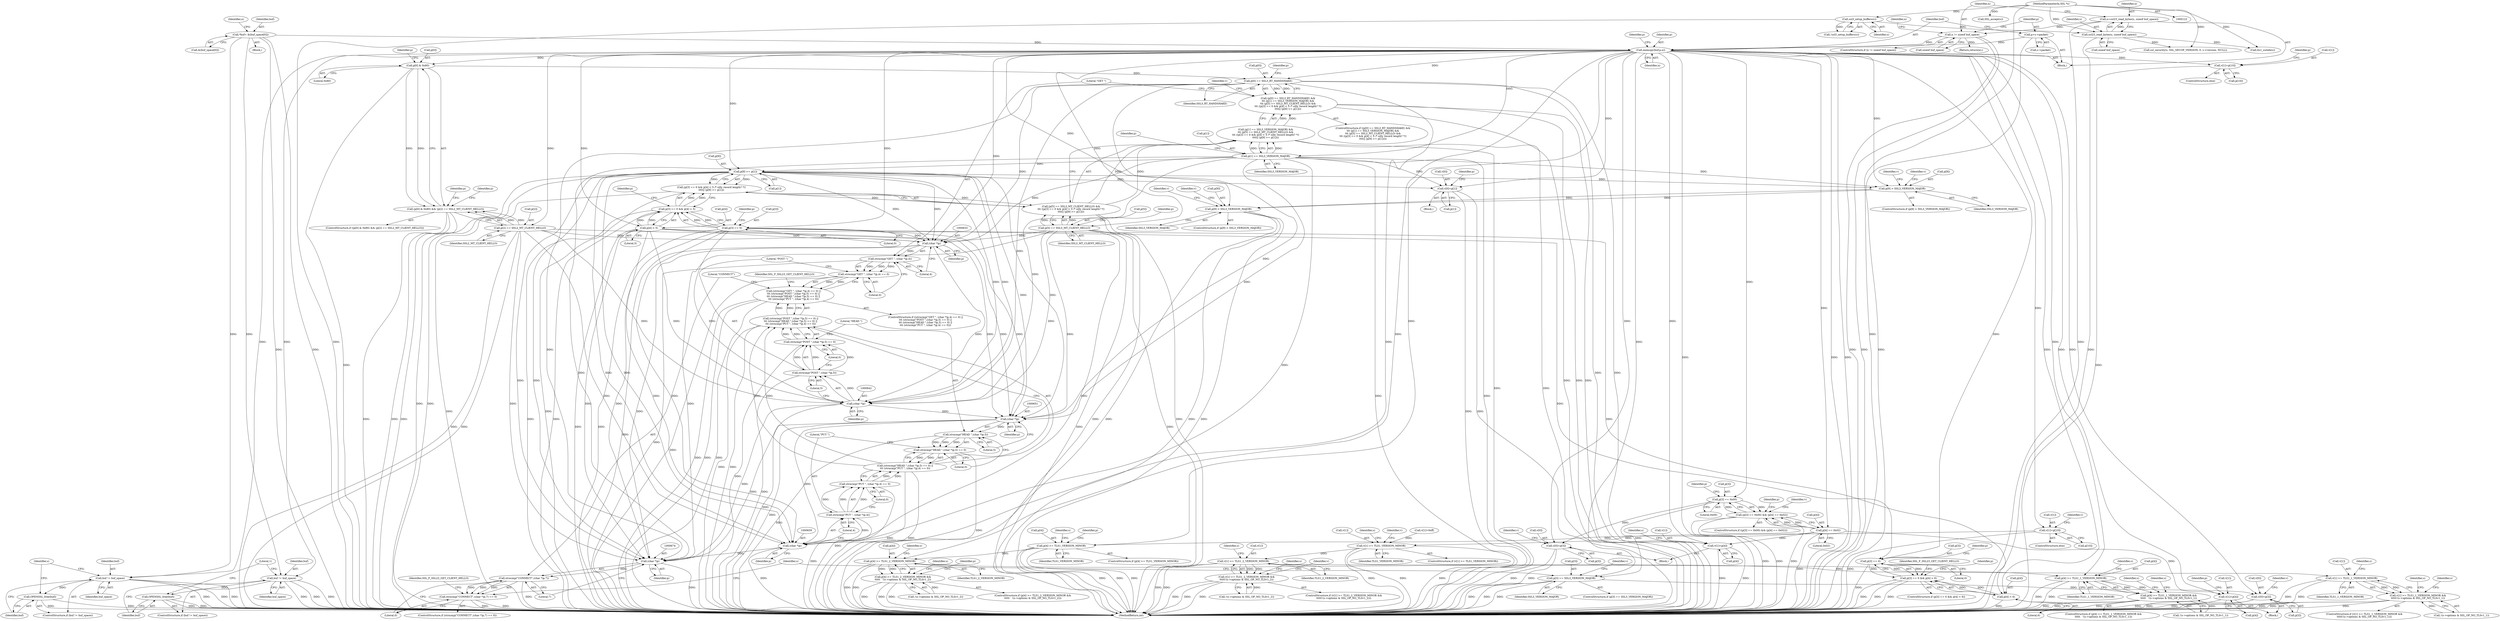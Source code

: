 digraph "0_openssl_280b1f1ad12131defcd986676a8fc9717aaa601b@API" {
"1000190" [label="(Call,memcpy(buf,p,n))"];
"1000127" [label="(Call,*buf= &(buf_space[0]))"];
"1000185" [label="(Call,p=s->packet)"];
"1000179" [label="(Call,n != sizeof buf_space)"];
"1000172" [label="(Call,n=ssl23_read_bytes(s, sizeof buf_space))"];
"1000174" [label="(Call,ssl23_read_bytes(s, sizeof buf_space))"];
"1000169" [label="(Call,ssl3_setup_buffers(s))"];
"1000123" [label="(MethodParameterIn,SSL *s)"];
"1000196" [label="(Call,p[0] & 0x80)"];
"1000195" [label="(Call,(p[0] & 0x80) && (p[2] == SSL2_MT_CLIENT_HELLO))"];
"1000405" [label="(Call,p[0] == SSL3_RT_HANDSHAKE)"];
"1000404" [label="(Call,(p[0] == SSL3_RT_HANDSHAKE) &&\n\t\t\t (p[1] == SSL3_VERSION_MAJOR) &&\n\t\t\t (p[5] == SSL3_MT_CLIENT_HELLO) &&\n\t\t\t ((p[3] == 0 && p[4] < 5 /* silly record length? */)\n\t\t\t\t|| (p[9] >= p[1])))"];
"1000632" [label="(Call,(char *)p)"];
"1000630" [label="(Call,strncmp(\"GET \", (char *)p,4))"];
"1000629" [label="(Call,strncmp(\"GET \", (char *)p,4) == 0)"];
"1000628" [label="(Call,(strncmp(\"GET \", (char *)p,4) == 0) ||\n\t\t\t (strncmp(\"POST \",(char *)p,5) == 0) ||\n\t\t\t (strncmp(\"HEAD \",(char *)p,5) == 0) ||\n\t\t\t (strncmp(\"PUT \", (char *)p,4) == 0))"];
"1000641" [label="(Call,(char *)p)"];
"1000639" [label="(Call,strncmp(\"POST \",(char *)p,5))"];
"1000638" [label="(Call,strncmp(\"POST \",(char *)p,5) == 0)"];
"1000637" [label="(Call,(strncmp(\"POST \",(char *)p,5) == 0) ||\n\t\t\t (strncmp(\"HEAD \",(char *)p,5) == 0) ||\n\t\t\t (strncmp(\"PUT \", (char *)p,4) == 0))"];
"1000650" [label="(Call,(char *)p)"];
"1000648" [label="(Call,strncmp(\"HEAD \",(char *)p,5))"];
"1000647" [label="(Call,strncmp(\"HEAD \",(char *)p,5) == 0)"];
"1000646" [label="(Call,(strncmp(\"HEAD \",(char *)p,5) == 0) ||\n\t\t\t (strncmp(\"PUT \", (char *)p,4) == 0))"];
"1000658" [label="(Call,(char *)p)"];
"1000656" [label="(Call,strncmp(\"PUT \", (char *)p,4))"];
"1000655" [label="(Call,strncmp(\"PUT \", (char *)p,4) == 0)"];
"1000673" [label="(Call,(char *)p)"];
"1000671" [label="(Call,strncmp(\"CONNECT\",(char *)p,7))"];
"1000670" [label="(Call,strncmp(\"CONNECT\",(char *)p,7) == 0)"];
"1000201" [label="(Call,p[2] == SSL2_MT_CLIENT_HELLO)"];
"1000209" [label="(Call,p[3] == 0x00)"];
"1000208" [label="(Call,(p[3] == 0x00) && (p[4] == 0x02))"];
"1000220" [label="(Call,v[0]=p[3])"];
"1000246" [label="(Call,p[3] == SSL3_VERSION_MAJOR)"];
"1000252" [label="(Call,v[0]=p[3])"];
"1000214" [label="(Call,p[4] == 0x02)"];
"1000227" [label="(Call,v[1]=p[4])"];
"1000259" [label="(Call,v[1]=p[4])"];
"1000267" [label="(Call,p[4] >= TLS1_VERSION_MINOR)"];
"1000275" [label="(Call,p[4] >= TLS1_2_VERSION_MINOR)"];
"1000274" [label="(Call,p[4] >= TLS1_2_VERSION_MINOR &&\n\t\t\t\t\t   !(s->options & SSL_OP_NO_TLSv1_2))"];
"1000300" [label="(Call,p[4] >= TLS1_1_VERSION_MINOR)"];
"1000299" [label="(Call,p[4] >= TLS1_1_VERSION_MINOR &&\n\t\t\t\t\t   !(s->options & SSL_OP_NO_TLSv1_1))"];
"1000411" [label="(Call,p[1] == SSL3_VERSION_MAJOR)"];
"1000410" [label="(Call,(p[1] == SSL3_VERSION_MAJOR) &&\n\t\t\t (p[5] == SSL3_MT_CLIENT_HELLO) &&\n\t\t\t ((p[3] == 0 && p[4] < 5 /* silly record length? */)\n\t\t\t\t|| (p[9] >= p[1])))"];
"1000434" [label="(Call,p[9] >= p[1])"];
"1000422" [label="(Call,(p[3] == 0 && p[4] < 5 /* silly record length? */)\n\t\t\t\t|| (p[9] >= p[1]))"];
"1000416" [label="(Call,(p[5] == SSL3_MT_CLIENT_HELLO) &&\n\t\t\t ((p[3] == 0 && p[4] < 5 /* silly record length? */)\n\t\t\t\t|| (p[9] >= p[1])))"];
"1000442" [label="(Call,v[0]=p[1])"];
"1000468" [label="(Call,p[9] > SSL3_VERSION_MAJOR)"];
"1000487" [label="(Call,p[9] > SSL3_VERSION_MAJOR)"];
"1000417" [label="(Call,p[5] == SSL3_MT_CLIENT_HELLO)"];
"1000424" [label="(Call,p[3] == 0)"];
"1000423" [label="(Call,p[3] == 0 && p[4] < 5)"];
"1000451" [label="(Call,p[3] == 0)"];
"1000450" [label="(Call,p[3] == 0 && p[4] < 6)"];
"1000429" [label="(Call,p[4] < 5)"];
"1000456" [label="(Call,p[4] < 6)"];
"1000479" [label="(Call,v[1]=p[10])"];
"1000498" [label="(Call,v[1]=p[10])"];
"1000506" [label="(Call,v[1] >= TLS1_VERSION_MINOR)"];
"1000514" [label="(Call,v[1] >= TLS1_2_VERSION_MINOR)"];
"1000513" [label="(Call,v[1] >= TLS1_2_VERSION_MINOR &&\n\t\t\t\t\t!(s->options & SSL_OP_NO_TLSv1_2))"];
"1000537" [label="(Call,v[1] >= TLS1_1_VERSION_MINOR)"];
"1000536" [label="(Call,v[1] >= TLS1_1_VERSION_MINOR &&\n\t\t\t\t\t!(s->options & SSL_OP_NO_TLSv1_1))"];
"1000742" [label="(Call,buf != buf_space)"];
"1000745" [label="(Call,OPENSSL_free(buf))"];
"1000752" [label="(Call,buf != buf_space)"];
"1000755" [label="(Call,OPENSSL_free(buf))"];
"1000680" [label="(Identifier,SSL_F_SSL23_GET_CLIENT_HELLO)"];
"1000632" [label="(Call,(char *)p)"];
"1000443" [label="(Call,v[0])"];
"1000209" [label="(Call,p[3] == 0x00)"];
"1000426" [label="(Identifier,p)"];
"1000658" [label="(Call,(char *)p)"];
"1000486" [label="(ControlStructure,if (p[9] > SSL3_VERSION_MAJOR))"];
"1000436" [label="(Identifier,p)"];
"1000631" [label="(Literal,\"GET \")"];
"1000489" [label="(Identifier,p)"];
"1000123" [label="(MethodParameterIn,SSL *s)"];
"1000453" [label="(Identifier,p)"];
"1000636" [label="(Literal,0)"];
"1000487" [label="(Call,p[9] > SSL3_VERSION_MAJOR)"];
"1000665" [label="(Identifier,SSL_F_SSL23_GET_CLIENT_HELLO)"];
"1000280" [label="(Call,!(s->options & SSL_OP_NO_TLSv1_2))"];
"1000266" [label="(ControlStructure,if (p[4] >= TLS1_VERSION_MINOR))"];
"1000655" [label="(Call,strncmp(\"PUT \", (char *)p,4) == 0)"];
"1000273" [label="(ControlStructure,if (p[4] >= TLS1_2_VERSION_MINOR &&\n\t\t\t\t\t   !(s->options & SSL_OP_NO_TLSv1_2)))"];
"1000741" [label="(ControlStructure,if (buf != buf_space))"];
"1000657" [label="(Literal,\"PUT \")"];
"1000276" [label="(Call,p[4])"];
"1000742" [label="(Call,buf != buf_space)"];
"1000208" [label="(Call,(p[3] == 0x00) && (p[4] == 0x02))"];
"1000494" [label="(Identifier,v)"];
"1000480" [label="(Call,v[1])"];
"1000253" [label="(Call,v[0])"];
"1000191" [label="(Identifier,buf)"];
"1000640" [label="(Literal,\"POST \")"];
"1000656" [label="(Call,strncmp(\"PUT \", (char *)p,4))"];
"1000759" [label="(Literal,1)"];
"1000245" [label="(ControlStructure,if (p[3] == SSL3_VERSION_MAJOR))"];
"1000260" [label="(Call,v[1])"];
"1000562" [label="(Identifier,s)"];
"1000646" [label="(Call,(strncmp(\"HEAD \",(char *)p,5) == 0) ||\n\t\t\t (strncmp(\"PUT \", (char *)p,4) == 0))"];
"1000475" [label="(Identifier,v)"];
"1000647" [label="(Call,strncmp(\"HEAD \",(char *)p,5) == 0)"];
"1000434" [label="(Call,p[9] >= p[1])"];
"1000269" [label="(Identifier,p)"];
"1000197" [label="(Call,p[0])"];
"1000687" [label="(Identifier,s)"];
"1000190" [label="(Call,memcpy(buf,p,n))"];
"1000180" [label="(Identifier,n)"];
"1000275" [label="(Call,p[4] >= TLS1_2_VERSION_MINOR)"];
"1000654" [label="(Literal,0)"];
"1000407" [label="(Identifier,p)"];
"1000195" [label="(Call,(p[0] & 0x80) && (p[2] == SSL2_MT_CLIENT_HELLO))"];
"1000435" [label="(Call,p[9])"];
"1000481" [label="(Identifier,v)"];
"1000743" [label="(Identifier,buf)"];
"1000438" [label="(Call,p[1])"];
"1000545" [label="(Identifier,s)"];
"1000644" [label="(Literal,5)"];
"1000172" [label="(Call,n=ssl23_read_bytes(s, sizeof buf_space))"];
"1000639" [label="(Call,strncmp(\"POST \",(char *)p,5))"];
"1000201" [label="(Call,p[2] == SSL2_MT_CLIENT_HELLO)"];
"1000673" [label="(Call,(char *)p)"];
"1000210" [label="(Call,p[3])"];
"1000415" [label="(Identifier,SSL3_VERSION_MAJOR)"];
"1000460" [label="(Literal,6)"];
"1000637" [label="(Call,(strncmp(\"POST \",(char *)p,5) == 0) ||\n\t\t\t (strncmp(\"HEAD \",(char *)p,5) == 0) ||\n\t\t\t (strncmp(\"PUT \", (char *)p,4) == 0))"];
"1000246" [label="(Call,p[3] == SSL3_VERSION_MAJOR)"];
"1000178" [label="(ControlStructure,if (n != sizeof buf_space))"];
"1000271" [label="(Identifier,TLS1_VERSION_MINOR)"];
"1000229" [label="(Identifier,v)"];
"1000302" [label="(Identifier,p)"];
"1000186" [label="(Identifier,p)"];
"1000213" [label="(Literal,0x00)"];
"1000458" [label="(Identifier,p)"];
"1000690" [label="(Call,tls1_suiteb(s))"];
"1000196" [label="(Call,p[0] & 0x80)"];
"1000193" [label="(Identifier,n)"];
"1000513" [label="(Call,v[1] >= TLS1_2_VERSION_MINOR &&\n\t\t\t\t\t!(s->options & SSL_OP_NO_TLSv1_2))"];
"1000510" [label="(Identifier,TLS1_VERSION_MINOR)"];
"1000300" [label="(Call,p[4] >= TLS1_1_VERSION_MINOR)"];
"1000187" [label="(Call,s->packet)"];
"1000669" [label="(ControlStructure,if (strncmp(\"CONNECT\",(char *)p,7) == 0))"];
"1000456" [label="(Call,p[4] < 6)"];
"1000279" [label="(Identifier,TLS1_2_VERSION_MINOR)"];
"1000449" [label="(ControlStructure,if (p[3] == 0 && p[4] < 6))"];
"1000274" [label="(Call,p[4] >= TLS1_2_VERSION_MINOR &&\n\t\t\t\t\t   !(s->options & SSL_OP_NO_TLSv1_2))"];
"1000261" [label="(Identifier,v)"];
"1000248" [label="(Identifier,p)"];
"1000228" [label="(Call,v[1])"];
"1000645" [label="(Literal,0)"];
"1000421" [label="(Identifier,SSL3_MT_CLIENT_HELLO)"];
"1000455" [label="(Literal,0)"];
"1000451" [label="(Call,p[3] == 0)"];
"1000468" [label="(Call,p[9] > SSL3_VERSION_MAJOR)"];
"1000515" [label="(Call,v[1])"];
"1000238" [label="(Identifier,s)"];
"1000215" [label="(Call,p[4])"];
"1000181" [label="(Call,sizeof buf_space)"];
"1000748" [label="(Call,SSL_accept(s))"];
"1000214" [label="(Call,p[4] == 0x02)"];
"1000467" [label="(ControlStructure,if (p[9] > SSL3_VERSION_MAJOR))"];
"1000597" [label="(Identifier,s)"];
"1000170" [label="(Identifier,s)"];
"1000410" [label="(Call,(p[1] == SSL3_VERSION_MAJOR) &&\n\t\t\t (p[5] == SSL3_MT_CLIENT_HELLO) &&\n\t\t\t ((p[3] == 0 && p[4] < 5 /* silly record length? */)\n\t\t\t\t|| (p[9] >= p[1])))"];
"1000143" [label="(Identifier,n)"];
"1000298" [label="(ControlStructure,if (p[4] >= TLS1_1_VERSION_MINOR &&\n\t\t\t\t\t   !(s->options & SSL_OP_NO_TLSv1_1)))"];
"1000424" [label="(Call,p[3] == 0)"];
"1000450" [label="(Call,p[3] == 0 && p[4] < 6)"];
"1000749" [label="(Identifier,s)"];
"1000751" [label="(ControlStructure,if (buf != buf_space))"];
"1000752" [label="(Call,buf != buf_space)"];
"1000429" [label="(Call,p[4] < 5)"];
"1000627" [label="(ControlStructure,if ((strncmp(\"GET \", (char *)p,4) == 0) ||\n\t\t\t (strncmp(\"POST \",(char *)p,5) == 0) ||\n\t\t\t (strncmp(\"HEAD \",(char *)p,5) == 0) ||\n\t\t\t (strncmp(\"PUT \", (char *)p,4) == 0)))"];
"1000675" [label="(Identifier,p)"];
"1000418" [label="(Call,p[5])"];
"1000499" [label="(Call,v[1])"];
"1000176" [label="(Call,sizeof buf_space)"];
"1000463" [label="(Identifier,SSL_F_SSL23_GET_CLIENT_HELLO)"];
"1000483" [label="(Call,p[10])"];
"1000661" [label="(Literal,4)"];
"1000428" [label="(Literal,0)"];
"1000519" [label="(Call,!(s->options & SSL_OP_NO_TLSv1_2))"];
"1000755" [label="(Call,OPENSSL_free(buf))"];
"1000638" [label="(Call,strncmp(\"POST \",(char *)p,5) == 0)"];
"1000417" [label="(Call,p[5] == SSL3_MT_CLIENT_HELLO)"];
"1000194" [label="(ControlStructure,if ((p[0] & 0x80) && (p[2] == SSL2_MT_CLIENT_HELLO)))"];
"1000129" [label="(Call,&(buf_space[0]))"];
"1000662" [label="(Literal,0)"];
"1000222" [label="(Identifier,v)"];
"1000251" [label="(Block,)"];
"1000442" [label="(Call,v[0]=p[1])"];
"1000247" [label="(Call,p[3])"];
"1000416" [label="(Call,(p[5] == SSL3_MT_CLIENT_HELLO) &&\n\t\t\t ((p[3] == 0 && p[4] < 5 /* silly record length? */)\n\t\t\t\t|| (p[9] >= p[1])))"];
"1000431" [label="(Identifier,p)"];
"1000412" [label="(Call,p[1])"];
"1000425" [label="(Call,p[3])"];
"1000516" [label="(Identifier,v)"];
"1000218" [label="(Literal,0x02)"];
"1000508" [label="(Identifier,v)"];
"1000479" [label="(Call,v[1]=p[10])"];
"1000502" [label="(Call,p[10])"];
"1000457" [label="(Call,p[4])"];
"1000672" [label="(Literal,\"CONNECT\")"];
"1000277" [label="(Identifier,p)"];
"1000267" [label="(Call,p[4] >= TLS1_VERSION_MINOR)"];
"1000677" [label="(Literal,0)"];
"1000200" [label="(Literal,0x80)"];
"1000211" [label="(Identifier,p)"];
"1000756" [label="(Identifier,buf)"];
"1000653" [label="(Literal,5)"];
"1000514" [label="(Call,v[1] >= TLS1_2_VERSION_MINOR)"];
"1000403" [label="(ControlStructure,if ((p[0] == SSL3_RT_HANDSHAKE) &&\n\t\t\t (p[1] == SSL3_VERSION_MAJOR) &&\n\t\t\t (p[5] == SSL3_MT_CLIENT_HELLO) &&\n\t\t\t ((p[3] == 0 && p[4] < 5 /* silly record length? */)\n\t\t\t\t|| (p[9] >= p[1]))))"];
"1000405" [label="(Call,p[0] == SSL3_RT_HANDSHAKE)"];
"1000314" [label="(Identifier,s)"];
"1000185" [label="(Call,p=s->packet)"];
"1000422" [label="(Call,(p[3] == 0 && p[4] < 5 /* silly record length? */)\n\t\t\t\t|| (p[9] >= p[1]))"];
"1000541" [label="(Identifier,TLS1_1_VERSION_MINOR)"];
"1000168" [label="(Call,!ssl3_setup_buffers(s))"];
"1000652" [label="(Identifier,p)"];
"1000254" [label="(Identifier,v)"];
"1000498" [label="(Call,v[1]=p[10])"];
"1000444" [label="(Identifier,v)"];
"1000522" [label="(Identifier,s)"];
"1000202" [label="(Call,p[2])"];
"1000203" [label="(Identifier,p)"];
"1000192" [label="(Identifier,p)"];
"1000124" [label="(Block,)"];
"1000419" [label="(Identifier,p)"];
"1000216" [label="(Identifier,p)"];
"1000628" [label="(Call,(strncmp(\"GET \", (char *)p,4) == 0) ||\n\t\t\t (strncmp(\"POST \",(char *)p,5) == 0) ||\n\t\t\t (strncmp(\"HEAD \",(char *)p,5) == 0) ||\n\t\t\t (strncmp(\"PUT \", (char *)p,4) == 0))"];
"1000268" [label="(Call,p[4])"];
"1000500" [label="(Identifier,v)"];
"1000327" [label="(Identifier,s)"];
"1000409" [label="(Identifier,SSL3_RT_HANDSHAKE)"];
"1000512" [label="(ControlStructure,if (v[1] >= TLS1_2_VERSION_MINOR &&\n\t\t\t\t\t!(s->options & SSL_OP_NO_TLSv1_2)))"];
"1000304" [label="(Identifier,TLS1_1_VERSION_MINOR)"];
"1000169" [label="(Call,ssl3_setup_buffers(s))"];
"1000744" [label="(Identifier,buf_space)"];
"1000648" [label="(Call,strncmp(\"HEAD \",(char *)p,5))"];
"1000649" [label="(Literal,\"HEAD \")"];
"1000198" [label="(Identifier,p)"];
"1000259" [label="(Call,v[1]=p[4])"];
"1000630" [label="(Call,strncmp(\"GET \", (char *)p,4))"];
"1000671" [label="(Call,strncmp(\"CONNECT\",(char *)p,7))"];
"1000173" [label="(Identifier,n)"];
"1000712" [label="(Call,ssl_security(s, SSL_SECOP_VERSION, 0, s->version, NULL))"];
"1000231" [label="(Call,p[4])"];
"1000283" [label="(Identifier,s)"];
"1000446" [label="(Call,p[1])"];
"1000472" [label="(Identifier,SSL3_VERSION_MAJOR)"];
"1000175" [label="(Identifier,s)"];
"1000538" [label="(Call,v[1])"];
"1000635" [label="(Literal,4)"];
"1000301" [label="(Call,p[4])"];
"1000183" [label="(Return,return(n);)"];
"1000406" [label="(Call,p[0])"];
"1000157" [label="(Block,)"];
"1000263" [label="(Call,p[4])"];
"1000433" [label="(Literal,5)"];
"1000224" [label="(Call,p[3])"];
"1000221" [label="(Call,v[0])"];
"1000506" [label="(Call,v[1] >= TLS1_VERSION_MINOR)"];
"1000127" [label="(Call,*buf= &(buf_space[0]))"];
"1000220" [label="(Call,v[0]=p[3])"];
"1000469" [label="(Call,p[9])"];
"1000492" [label="(Call,v[1]=0xff)"];
"1000505" [label="(ControlStructure,if (v[1] >= TLS1_VERSION_MINOR))"];
"1000542" [label="(Call,!(s->options & SSL_OP_NO_TLSv1_1))"];
"1000256" [label="(Call,p[3])"];
"1000535" [label="(ControlStructure,if (v[1] >= TLS1_1_VERSION_MINOR &&\n\t\t\t\t\t!(s->options & SSL_OP_NO_TLSv1_1)))"];
"1000670" [label="(Call,strncmp(\"CONNECT\",(char *)p,7) == 0)"];
"1000299" [label="(Call,p[4] >= TLS1_1_VERSION_MINOR &&\n\t\t\t\t\t   !(s->options & SSL_OP_NO_TLSv1_1))"];
"1000528" [label="(Identifier,s)"];
"1000413" [label="(Identifier,p)"];
"1000676" [label="(Literal,7)"];
"1000754" [label="(Identifier,buf_space)"];
"1000411" [label="(Call,p[1] == SSL3_VERSION_MAJOR)"];
"1000629" [label="(Call,strncmp(\"GET \", (char *)p,4) == 0)"];
"1000441" [label="(Block,)"];
"1000537" [label="(Call,v[1] >= TLS1_1_VERSION_MINOR)"];
"1000760" [label="(MethodReturn,int)"];
"1000404" [label="(Call,(p[0] == SSL3_RT_HANDSHAKE) &&\n\t\t\t (p[1] == SSL3_VERSION_MAJOR) &&\n\t\t\t (p[5] == SSL3_MT_CLIENT_HELLO) &&\n\t\t\t ((p[3] == 0 && p[4] < 5 /* silly record length? */)\n\t\t\t\t|| (p[9] >= p[1])))"];
"1000641" [label="(Call,(char *)p)"];
"1000423" [label="(Call,p[3] == 0 && p[4] < 5)"];
"1000491" [label="(Identifier,SSL3_VERSION_MAJOR)"];
"1000205" [label="(Identifier,SSL2_MT_CLIENT_HELLO)"];
"1000377" [label="(Identifier,s)"];
"1000518" [label="(Identifier,TLS1_2_VERSION_MINOR)"];
"1000536" [label="(Call,v[1] >= TLS1_1_VERSION_MINOR &&\n\t\t\t\t\t!(s->options & SSL_OP_NO_TLSv1_1))"];
"1000551" [label="(Identifier,s)"];
"1000650" [label="(Call,(char *)p)"];
"1000179" [label="(Call,n != sizeof buf_space)"];
"1000174" [label="(Call,ssl23_read_bytes(s, sizeof buf_space))"];
"1000289" [label="(Identifier,s)"];
"1000470" [label="(Identifier,p)"];
"1000488" [label="(Call,p[9])"];
"1000643" [label="(Identifier,p)"];
"1000497" [label="(ControlStructure,else)"];
"1000184" [label="(Identifier,n)"];
"1000207" [label="(ControlStructure,if ((p[3] == 0x00) && (p[4] == 0x02)))"];
"1000227" [label="(Call,v[1]=p[4])"];
"1000452" [label="(Call,p[3])"];
"1000634" [label="(Identifier,p)"];
"1000219" [label="(Block,)"];
"1000746" [label="(Identifier,buf)"];
"1000478" [label="(ControlStructure,else)"];
"1000753" [label="(Identifier,buf)"];
"1000507" [label="(Call,v[1])"];
"1000745" [label="(Call,OPENSSL_free(buf))"];
"1000250" [label="(Identifier,SSL3_VERSION_MAJOR)"];
"1000305" [label="(Call,!(s->options & SSL_OP_NO_TLSv1_1))"];
"1000430" [label="(Call,p[4])"];
"1000660" [label="(Identifier,p)"];
"1000539" [label="(Identifier,v)"];
"1000308" [label="(Identifier,s)"];
"1000128" [label="(Identifier,buf)"];
"1000252" [label="(Call,v[0]=p[3])"];
"1000190" -> "1000157"  [label="AST: "];
"1000190" -> "1000193"  [label="CFG: "];
"1000191" -> "1000190"  [label="AST: "];
"1000192" -> "1000190"  [label="AST: "];
"1000193" -> "1000190"  [label="AST: "];
"1000198" -> "1000190"  [label="CFG: "];
"1000190" -> "1000760"  [label="DDG: "];
"1000190" -> "1000760"  [label="DDG: "];
"1000190" -> "1000760"  [label="DDG: "];
"1000127" -> "1000190"  [label="DDG: "];
"1000185" -> "1000190"  [label="DDG: "];
"1000179" -> "1000190"  [label="DDG: "];
"1000190" -> "1000196"  [label="DDG: "];
"1000190" -> "1000201"  [label="DDG: "];
"1000190" -> "1000209"  [label="DDG: "];
"1000190" -> "1000214"  [label="DDG: "];
"1000190" -> "1000220"  [label="DDG: "];
"1000190" -> "1000227"  [label="DDG: "];
"1000190" -> "1000246"  [label="DDG: "];
"1000190" -> "1000252"  [label="DDG: "];
"1000190" -> "1000259"  [label="DDG: "];
"1000190" -> "1000267"  [label="DDG: "];
"1000190" -> "1000275"  [label="DDG: "];
"1000190" -> "1000300"  [label="DDG: "];
"1000190" -> "1000405"  [label="DDG: "];
"1000190" -> "1000411"  [label="DDG: "];
"1000190" -> "1000417"  [label="DDG: "];
"1000190" -> "1000424"  [label="DDG: "];
"1000190" -> "1000429"  [label="DDG: "];
"1000190" -> "1000434"  [label="DDG: "];
"1000190" -> "1000442"  [label="DDG: "];
"1000190" -> "1000451"  [label="DDG: "];
"1000190" -> "1000456"  [label="DDG: "];
"1000190" -> "1000468"  [label="DDG: "];
"1000190" -> "1000479"  [label="DDG: "];
"1000190" -> "1000487"  [label="DDG: "];
"1000190" -> "1000498"  [label="DDG: "];
"1000190" -> "1000632"  [label="DDG: "];
"1000190" -> "1000742"  [label="DDG: "];
"1000190" -> "1000752"  [label="DDG: "];
"1000127" -> "1000124"  [label="AST: "];
"1000127" -> "1000129"  [label="CFG: "];
"1000128" -> "1000127"  [label="AST: "];
"1000129" -> "1000127"  [label="AST: "];
"1000143" -> "1000127"  [label="CFG: "];
"1000127" -> "1000760"  [label="DDG: "];
"1000127" -> "1000760"  [label="DDG: "];
"1000127" -> "1000742"  [label="DDG: "];
"1000127" -> "1000752"  [label="DDG: "];
"1000185" -> "1000157"  [label="AST: "];
"1000185" -> "1000187"  [label="CFG: "];
"1000186" -> "1000185"  [label="AST: "];
"1000187" -> "1000185"  [label="AST: "];
"1000191" -> "1000185"  [label="CFG: "];
"1000185" -> "1000760"  [label="DDG: "];
"1000179" -> "1000178"  [label="AST: "];
"1000179" -> "1000181"  [label="CFG: "];
"1000180" -> "1000179"  [label="AST: "];
"1000181" -> "1000179"  [label="AST: "];
"1000184" -> "1000179"  [label="CFG: "];
"1000186" -> "1000179"  [label="CFG: "];
"1000179" -> "1000760"  [label="DDG: "];
"1000179" -> "1000760"  [label="DDG: "];
"1000172" -> "1000179"  [label="DDG: "];
"1000179" -> "1000183"  [label="DDG: "];
"1000172" -> "1000157"  [label="AST: "];
"1000172" -> "1000174"  [label="CFG: "];
"1000173" -> "1000172"  [label="AST: "];
"1000174" -> "1000172"  [label="AST: "];
"1000180" -> "1000172"  [label="CFG: "];
"1000172" -> "1000760"  [label="DDG: "];
"1000174" -> "1000172"  [label="DDG: "];
"1000174" -> "1000176"  [label="CFG: "];
"1000175" -> "1000174"  [label="AST: "];
"1000176" -> "1000174"  [label="AST: "];
"1000174" -> "1000760"  [label="DDG: "];
"1000169" -> "1000174"  [label="DDG: "];
"1000123" -> "1000174"  [label="DDG: "];
"1000174" -> "1000690"  [label="DDG: "];
"1000174" -> "1000712"  [label="DDG: "];
"1000169" -> "1000168"  [label="AST: "];
"1000169" -> "1000170"  [label="CFG: "];
"1000170" -> "1000169"  [label="AST: "];
"1000168" -> "1000169"  [label="CFG: "];
"1000169" -> "1000760"  [label="DDG: "];
"1000169" -> "1000168"  [label="DDG: "];
"1000123" -> "1000169"  [label="DDG: "];
"1000123" -> "1000122"  [label="AST: "];
"1000123" -> "1000760"  [label="DDG: "];
"1000123" -> "1000690"  [label="DDG: "];
"1000123" -> "1000712"  [label="DDG: "];
"1000123" -> "1000748"  [label="DDG: "];
"1000196" -> "1000195"  [label="AST: "];
"1000196" -> "1000200"  [label="CFG: "];
"1000197" -> "1000196"  [label="AST: "];
"1000200" -> "1000196"  [label="AST: "];
"1000203" -> "1000196"  [label="CFG: "];
"1000195" -> "1000196"  [label="CFG: "];
"1000196" -> "1000760"  [label="DDG: "];
"1000196" -> "1000195"  [label="DDG: "];
"1000196" -> "1000195"  [label="DDG: "];
"1000196" -> "1000405"  [label="DDG: "];
"1000195" -> "1000194"  [label="AST: "];
"1000195" -> "1000201"  [label="CFG: "];
"1000201" -> "1000195"  [label="AST: "];
"1000211" -> "1000195"  [label="CFG: "];
"1000407" -> "1000195"  [label="CFG: "];
"1000195" -> "1000760"  [label="DDG: "];
"1000195" -> "1000760"  [label="DDG: "];
"1000195" -> "1000760"  [label="DDG: "];
"1000201" -> "1000195"  [label="DDG: "];
"1000201" -> "1000195"  [label="DDG: "];
"1000405" -> "1000404"  [label="AST: "];
"1000405" -> "1000409"  [label="CFG: "];
"1000406" -> "1000405"  [label="AST: "];
"1000409" -> "1000405"  [label="AST: "];
"1000413" -> "1000405"  [label="CFG: "];
"1000404" -> "1000405"  [label="CFG: "];
"1000405" -> "1000760"  [label="DDG: "];
"1000405" -> "1000760"  [label="DDG: "];
"1000405" -> "1000404"  [label="DDG: "];
"1000405" -> "1000404"  [label="DDG: "];
"1000405" -> "1000632"  [label="DDG: "];
"1000405" -> "1000641"  [label="DDG: "];
"1000405" -> "1000650"  [label="DDG: "];
"1000405" -> "1000658"  [label="DDG: "];
"1000405" -> "1000673"  [label="DDG: "];
"1000404" -> "1000403"  [label="AST: "];
"1000404" -> "1000410"  [label="CFG: "];
"1000410" -> "1000404"  [label="AST: "];
"1000444" -> "1000404"  [label="CFG: "];
"1000631" -> "1000404"  [label="CFG: "];
"1000404" -> "1000760"  [label="DDG: "];
"1000404" -> "1000760"  [label="DDG: "];
"1000404" -> "1000760"  [label="DDG: "];
"1000410" -> "1000404"  [label="DDG: "];
"1000410" -> "1000404"  [label="DDG: "];
"1000632" -> "1000630"  [label="AST: "];
"1000632" -> "1000634"  [label="CFG: "];
"1000633" -> "1000632"  [label="AST: "];
"1000634" -> "1000632"  [label="AST: "];
"1000635" -> "1000632"  [label="CFG: "];
"1000632" -> "1000760"  [label="DDG: "];
"1000632" -> "1000630"  [label="DDG: "];
"1000411" -> "1000632"  [label="DDG: "];
"1000434" -> "1000632"  [label="DDG: "];
"1000434" -> "1000632"  [label="DDG: "];
"1000424" -> "1000632"  [label="DDG: "];
"1000417" -> "1000632"  [label="DDG: "];
"1000429" -> "1000632"  [label="DDG: "];
"1000201" -> "1000632"  [label="DDG: "];
"1000632" -> "1000641"  [label="DDG: "];
"1000632" -> "1000673"  [label="DDG: "];
"1000630" -> "1000629"  [label="AST: "];
"1000630" -> "1000635"  [label="CFG: "];
"1000631" -> "1000630"  [label="AST: "];
"1000635" -> "1000630"  [label="AST: "];
"1000636" -> "1000630"  [label="CFG: "];
"1000630" -> "1000760"  [label="DDG: "];
"1000630" -> "1000629"  [label="DDG: "];
"1000630" -> "1000629"  [label="DDG: "];
"1000630" -> "1000629"  [label="DDG: "];
"1000629" -> "1000628"  [label="AST: "];
"1000629" -> "1000636"  [label="CFG: "];
"1000636" -> "1000629"  [label="AST: "];
"1000640" -> "1000629"  [label="CFG: "];
"1000628" -> "1000629"  [label="CFG: "];
"1000629" -> "1000760"  [label="DDG: "];
"1000629" -> "1000628"  [label="DDG: "];
"1000629" -> "1000628"  [label="DDG: "];
"1000628" -> "1000627"  [label="AST: "];
"1000628" -> "1000637"  [label="CFG: "];
"1000637" -> "1000628"  [label="AST: "];
"1000665" -> "1000628"  [label="CFG: "];
"1000672" -> "1000628"  [label="CFG: "];
"1000628" -> "1000760"  [label="DDG: "];
"1000628" -> "1000760"  [label="DDG: "];
"1000628" -> "1000760"  [label="DDG: "];
"1000637" -> "1000628"  [label="DDG: "];
"1000637" -> "1000628"  [label="DDG: "];
"1000641" -> "1000639"  [label="AST: "];
"1000641" -> "1000643"  [label="CFG: "];
"1000642" -> "1000641"  [label="AST: "];
"1000643" -> "1000641"  [label="AST: "];
"1000644" -> "1000641"  [label="CFG: "];
"1000641" -> "1000760"  [label="DDG: "];
"1000641" -> "1000639"  [label="DDG: "];
"1000411" -> "1000641"  [label="DDG: "];
"1000434" -> "1000641"  [label="DDG: "];
"1000434" -> "1000641"  [label="DDG: "];
"1000424" -> "1000641"  [label="DDG: "];
"1000417" -> "1000641"  [label="DDG: "];
"1000429" -> "1000641"  [label="DDG: "];
"1000201" -> "1000641"  [label="DDG: "];
"1000641" -> "1000650"  [label="DDG: "];
"1000641" -> "1000673"  [label="DDG: "];
"1000639" -> "1000638"  [label="AST: "];
"1000639" -> "1000644"  [label="CFG: "];
"1000640" -> "1000639"  [label="AST: "];
"1000644" -> "1000639"  [label="AST: "];
"1000645" -> "1000639"  [label="CFG: "];
"1000639" -> "1000760"  [label="DDG: "];
"1000639" -> "1000638"  [label="DDG: "];
"1000639" -> "1000638"  [label="DDG: "];
"1000639" -> "1000638"  [label="DDG: "];
"1000638" -> "1000637"  [label="AST: "];
"1000638" -> "1000645"  [label="CFG: "];
"1000645" -> "1000638"  [label="AST: "];
"1000649" -> "1000638"  [label="CFG: "];
"1000637" -> "1000638"  [label="CFG: "];
"1000638" -> "1000760"  [label="DDG: "];
"1000638" -> "1000637"  [label="DDG: "];
"1000638" -> "1000637"  [label="DDG: "];
"1000637" -> "1000646"  [label="CFG: "];
"1000646" -> "1000637"  [label="AST: "];
"1000637" -> "1000760"  [label="DDG: "];
"1000637" -> "1000760"  [label="DDG: "];
"1000646" -> "1000637"  [label="DDG: "];
"1000646" -> "1000637"  [label="DDG: "];
"1000650" -> "1000648"  [label="AST: "];
"1000650" -> "1000652"  [label="CFG: "];
"1000651" -> "1000650"  [label="AST: "];
"1000652" -> "1000650"  [label="AST: "];
"1000653" -> "1000650"  [label="CFG: "];
"1000650" -> "1000760"  [label="DDG: "];
"1000650" -> "1000648"  [label="DDG: "];
"1000411" -> "1000650"  [label="DDG: "];
"1000434" -> "1000650"  [label="DDG: "];
"1000434" -> "1000650"  [label="DDG: "];
"1000424" -> "1000650"  [label="DDG: "];
"1000417" -> "1000650"  [label="DDG: "];
"1000429" -> "1000650"  [label="DDG: "];
"1000201" -> "1000650"  [label="DDG: "];
"1000650" -> "1000658"  [label="DDG: "];
"1000650" -> "1000673"  [label="DDG: "];
"1000648" -> "1000647"  [label="AST: "];
"1000648" -> "1000653"  [label="CFG: "];
"1000649" -> "1000648"  [label="AST: "];
"1000653" -> "1000648"  [label="AST: "];
"1000654" -> "1000648"  [label="CFG: "];
"1000648" -> "1000760"  [label="DDG: "];
"1000648" -> "1000647"  [label="DDG: "];
"1000648" -> "1000647"  [label="DDG: "];
"1000648" -> "1000647"  [label="DDG: "];
"1000647" -> "1000646"  [label="AST: "];
"1000647" -> "1000654"  [label="CFG: "];
"1000654" -> "1000647"  [label="AST: "];
"1000657" -> "1000647"  [label="CFG: "];
"1000646" -> "1000647"  [label="CFG: "];
"1000647" -> "1000760"  [label="DDG: "];
"1000647" -> "1000646"  [label="DDG: "];
"1000647" -> "1000646"  [label="DDG: "];
"1000646" -> "1000655"  [label="CFG: "];
"1000655" -> "1000646"  [label="AST: "];
"1000646" -> "1000760"  [label="DDG: "];
"1000646" -> "1000760"  [label="DDG: "];
"1000655" -> "1000646"  [label="DDG: "];
"1000655" -> "1000646"  [label="DDG: "];
"1000658" -> "1000656"  [label="AST: "];
"1000658" -> "1000660"  [label="CFG: "];
"1000659" -> "1000658"  [label="AST: "];
"1000660" -> "1000658"  [label="AST: "];
"1000661" -> "1000658"  [label="CFG: "];
"1000658" -> "1000760"  [label="DDG: "];
"1000658" -> "1000656"  [label="DDG: "];
"1000411" -> "1000658"  [label="DDG: "];
"1000424" -> "1000658"  [label="DDG: "];
"1000417" -> "1000658"  [label="DDG: "];
"1000434" -> "1000658"  [label="DDG: "];
"1000434" -> "1000658"  [label="DDG: "];
"1000429" -> "1000658"  [label="DDG: "];
"1000201" -> "1000658"  [label="DDG: "];
"1000658" -> "1000673"  [label="DDG: "];
"1000656" -> "1000655"  [label="AST: "];
"1000656" -> "1000661"  [label="CFG: "];
"1000657" -> "1000656"  [label="AST: "];
"1000661" -> "1000656"  [label="AST: "];
"1000662" -> "1000656"  [label="CFG: "];
"1000656" -> "1000760"  [label="DDG: "];
"1000656" -> "1000655"  [label="DDG: "];
"1000656" -> "1000655"  [label="DDG: "];
"1000656" -> "1000655"  [label="DDG: "];
"1000655" -> "1000662"  [label="CFG: "];
"1000662" -> "1000655"  [label="AST: "];
"1000655" -> "1000760"  [label="DDG: "];
"1000673" -> "1000671"  [label="AST: "];
"1000673" -> "1000675"  [label="CFG: "];
"1000674" -> "1000673"  [label="AST: "];
"1000675" -> "1000673"  [label="AST: "];
"1000676" -> "1000673"  [label="CFG: "];
"1000673" -> "1000760"  [label="DDG: "];
"1000673" -> "1000671"  [label="DDG: "];
"1000411" -> "1000673"  [label="DDG: "];
"1000424" -> "1000673"  [label="DDG: "];
"1000417" -> "1000673"  [label="DDG: "];
"1000434" -> "1000673"  [label="DDG: "];
"1000434" -> "1000673"  [label="DDG: "];
"1000429" -> "1000673"  [label="DDG: "];
"1000201" -> "1000673"  [label="DDG: "];
"1000671" -> "1000670"  [label="AST: "];
"1000671" -> "1000676"  [label="CFG: "];
"1000672" -> "1000671"  [label="AST: "];
"1000676" -> "1000671"  [label="AST: "];
"1000677" -> "1000671"  [label="CFG: "];
"1000671" -> "1000760"  [label="DDG: "];
"1000671" -> "1000670"  [label="DDG: "];
"1000671" -> "1000670"  [label="DDG: "];
"1000671" -> "1000670"  [label="DDG: "];
"1000670" -> "1000669"  [label="AST: "];
"1000670" -> "1000677"  [label="CFG: "];
"1000677" -> "1000670"  [label="AST: "];
"1000680" -> "1000670"  [label="CFG: "];
"1000687" -> "1000670"  [label="CFG: "];
"1000670" -> "1000760"  [label="DDG: "];
"1000670" -> "1000760"  [label="DDG: "];
"1000201" -> "1000205"  [label="CFG: "];
"1000202" -> "1000201"  [label="AST: "];
"1000205" -> "1000201"  [label="AST: "];
"1000201" -> "1000760"  [label="DDG: "];
"1000201" -> "1000760"  [label="DDG: "];
"1000209" -> "1000208"  [label="AST: "];
"1000209" -> "1000213"  [label="CFG: "];
"1000210" -> "1000209"  [label="AST: "];
"1000213" -> "1000209"  [label="AST: "];
"1000216" -> "1000209"  [label="CFG: "];
"1000208" -> "1000209"  [label="CFG: "];
"1000209" -> "1000208"  [label="DDG: "];
"1000209" -> "1000208"  [label="DDG: "];
"1000209" -> "1000220"  [label="DDG: "];
"1000209" -> "1000246"  [label="DDG: "];
"1000208" -> "1000207"  [label="AST: "];
"1000208" -> "1000214"  [label="CFG: "];
"1000214" -> "1000208"  [label="AST: "];
"1000222" -> "1000208"  [label="CFG: "];
"1000248" -> "1000208"  [label="CFG: "];
"1000208" -> "1000760"  [label="DDG: "];
"1000208" -> "1000760"  [label="DDG: "];
"1000208" -> "1000760"  [label="DDG: "];
"1000214" -> "1000208"  [label="DDG: "];
"1000214" -> "1000208"  [label="DDG: "];
"1000220" -> "1000219"  [label="AST: "];
"1000220" -> "1000224"  [label="CFG: "];
"1000221" -> "1000220"  [label="AST: "];
"1000224" -> "1000220"  [label="AST: "];
"1000229" -> "1000220"  [label="CFG: "];
"1000220" -> "1000760"  [label="DDG: "];
"1000220" -> "1000760"  [label="DDG: "];
"1000246" -> "1000245"  [label="AST: "];
"1000246" -> "1000250"  [label="CFG: "];
"1000247" -> "1000246"  [label="AST: "];
"1000250" -> "1000246"  [label="AST: "];
"1000254" -> "1000246"  [label="CFG: "];
"1000687" -> "1000246"  [label="CFG: "];
"1000246" -> "1000760"  [label="DDG: "];
"1000246" -> "1000760"  [label="DDG: "];
"1000246" -> "1000760"  [label="DDG: "];
"1000246" -> "1000252"  [label="DDG: "];
"1000252" -> "1000251"  [label="AST: "];
"1000252" -> "1000256"  [label="CFG: "];
"1000253" -> "1000252"  [label="AST: "];
"1000256" -> "1000252"  [label="AST: "];
"1000261" -> "1000252"  [label="CFG: "];
"1000252" -> "1000760"  [label="DDG: "];
"1000252" -> "1000760"  [label="DDG: "];
"1000214" -> "1000218"  [label="CFG: "];
"1000215" -> "1000214"  [label="AST: "];
"1000218" -> "1000214"  [label="AST: "];
"1000214" -> "1000760"  [label="DDG: "];
"1000214" -> "1000227"  [label="DDG: "];
"1000214" -> "1000259"  [label="DDG: "];
"1000214" -> "1000267"  [label="DDG: "];
"1000227" -> "1000219"  [label="AST: "];
"1000227" -> "1000231"  [label="CFG: "];
"1000228" -> "1000227"  [label="AST: "];
"1000231" -> "1000227"  [label="AST: "];
"1000238" -> "1000227"  [label="CFG: "];
"1000227" -> "1000760"  [label="DDG: "];
"1000227" -> "1000760"  [label="DDG: "];
"1000259" -> "1000251"  [label="AST: "];
"1000259" -> "1000263"  [label="CFG: "];
"1000260" -> "1000259"  [label="AST: "];
"1000263" -> "1000259"  [label="AST: "];
"1000269" -> "1000259"  [label="CFG: "];
"1000259" -> "1000760"  [label="DDG: "];
"1000267" -> "1000266"  [label="AST: "];
"1000267" -> "1000271"  [label="CFG: "];
"1000268" -> "1000267"  [label="AST: "];
"1000271" -> "1000267"  [label="AST: "];
"1000277" -> "1000267"  [label="CFG: "];
"1000377" -> "1000267"  [label="CFG: "];
"1000267" -> "1000760"  [label="DDG: "];
"1000267" -> "1000760"  [label="DDG: "];
"1000267" -> "1000760"  [label="DDG: "];
"1000267" -> "1000275"  [label="DDG: "];
"1000275" -> "1000274"  [label="AST: "];
"1000275" -> "1000279"  [label="CFG: "];
"1000276" -> "1000275"  [label="AST: "];
"1000279" -> "1000275"  [label="AST: "];
"1000283" -> "1000275"  [label="CFG: "];
"1000274" -> "1000275"  [label="CFG: "];
"1000275" -> "1000760"  [label="DDG: "];
"1000275" -> "1000760"  [label="DDG: "];
"1000275" -> "1000274"  [label="DDG: "];
"1000275" -> "1000274"  [label="DDG: "];
"1000275" -> "1000300"  [label="DDG: "];
"1000274" -> "1000273"  [label="AST: "];
"1000274" -> "1000280"  [label="CFG: "];
"1000280" -> "1000274"  [label="AST: "];
"1000289" -> "1000274"  [label="CFG: "];
"1000302" -> "1000274"  [label="CFG: "];
"1000274" -> "1000760"  [label="DDG: "];
"1000274" -> "1000760"  [label="DDG: "];
"1000274" -> "1000760"  [label="DDG: "];
"1000280" -> "1000274"  [label="DDG: "];
"1000300" -> "1000299"  [label="AST: "];
"1000300" -> "1000304"  [label="CFG: "];
"1000301" -> "1000300"  [label="AST: "];
"1000304" -> "1000300"  [label="AST: "];
"1000308" -> "1000300"  [label="CFG: "];
"1000299" -> "1000300"  [label="CFG: "];
"1000300" -> "1000760"  [label="DDG: "];
"1000300" -> "1000760"  [label="DDG: "];
"1000300" -> "1000299"  [label="DDG: "];
"1000300" -> "1000299"  [label="DDG: "];
"1000299" -> "1000298"  [label="AST: "];
"1000299" -> "1000305"  [label="CFG: "];
"1000305" -> "1000299"  [label="AST: "];
"1000314" -> "1000299"  [label="CFG: "];
"1000327" -> "1000299"  [label="CFG: "];
"1000299" -> "1000760"  [label="DDG: "];
"1000299" -> "1000760"  [label="DDG: "];
"1000299" -> "1000760"  [label="DDG: "];
"1000305" -> "1000299"  [label="DDG: "];
"1000411" -> "1000410"  [label="AST: "];
"1000411" -> "1000415"  [label="CFG: "];
"1000412" -> "1000411"  [label="AST: "];
"1000415" -> "1000411"  [label="AST: "];
"1000419" -> "1000411"  [label="CFG: "];
"1000410" -> "1000411"  [label="CFG: "];
"1000411" -> "1000760"  [label="DDG: "];
"1000411" -> "1000760"  [label="DDG: "];
"1000411" -> "1000410"  [label="DDG: "];
"1000411" -> "1000410"  [label="DDG: "];
"1000411" -> "1000434"  [label="DDG: "];
"1000411" -> "1000442"  [label="DDG: "];
"1000411" -> "1000468"  [label="DDG: "];
"1000410" -> "1000416"  [label="CFG: "];
"1000416" -> "1000410"  [label="AST: "];
"1000410" -> "1000760"  [label="DDG: "];
"1000410" -> "1000760"  [label="DDG: "];
"1000416" -> "1000410"  [label="DDG: "];
"1000416" -> "1000410"  [label="DDG: "];
"1000434" -> "1000422"  [label="AST: "];
"1000434" -> "1000438"  [label="CFG: "];
"1000435" -> "1000434"  [label="AST: "];
"1000438" -> "1000434"  [label="AST: "];
"1000422" -> "1000434"  [label="CFG: "];
"1000434" -> "1000760"  [label="DDG: "];
"1000434" -> "1000760"  [label="DDG: "];
"1000434" -> "1000422"  [label="DDG: "];
"1000434" -> "1000422"  [label="DDG: "];
"1000434" -> "1000442"  [label="DDG: "];
"1000434" -> "1000468"  [label="DDG: "];
"1000422" -> "1000416"  [label="AST: "];
"1000422" -> "1000423"  [label="CFG: "];
"1000423" -> "1000422"  [label="AST: "];
"1000416" -> "1000422"  [label="CFG: "];
"1000422" -> "1000760"  [label="DDG: "];
"1000422" -> "1000760"  [label="DDG: "];
"1000422" -> "1000416"  [label="DDG: "];
"1000422" -> "1000416"  [label="DDG: "];
"1000423" -> "1000422"  [label="DDG: "];
"1000423" -> "1000422"  [label="DDG: "];
"1000416" -> "1000417"  [label="CFG: "];
"1000417" -> "1000416"  [label="AST: "];
"1000416" -> "1000760"  [label="DDG: "];
"1000416" -> "1000760"  [label="DDG: "];
"1000417" -> "1000416"  [label="DDG: "];
"1000417" -> "1000416"  [label="DDG: "];
"1000442" -> "1000441"  [label="AST: "];
"1000442" -> "1000446"  [label="CFG: "];
"1000443" -> "1000442"  [label="AST: "];
"1000446" -> "1000442"  [label="AST: "];
"1000453" -> "1000442"  [label="CFG: "];
"1000442" -> "1000760"  [label="DDG: "];
"1000442" -> "1000760"  [label="DDG: "];
"1000468" -> "1000467"  [label="AST: "];
"1000468" -> "1000472"  [label="CFG: "];
"1000469" -> "1000468"  [label="AST: "];
"1000472" -> "1000468"  [label="AST: "];
"1000475" -> "1000468"  [label="CFG: "];
"1000481" -> "1000468"  [label="CFG: "];
"1000468" -> "1000487"  [label="DDG: "];
"1000468" -> "1000487"  [label="DDG: "];
"1000487" -> "1000486"  [label="AST: "];
"1000487" -> "1000491"  [label="CFG: "];
"1000488" -> "1000487"  [label="AST: "];
"1000491" -> "1000487"  [label="AST: "];
"1000494" -> "1000487"  [label="CFG: "];
"1000500" -> "1000487"  [label="CFG: "];
"1000487" -> "1000760"  [label="DDG: "];
"1000487" -> "1000760"  [label="DDG: "];
"1000487" -> "1000760"  [label="DDG: "];
"1000417" -> "1000421"  [label="CFG: "];
"1000418" -> "1000417"  [label="AST: "];
"1000421" -> "1000417"  [label="AST: "];
"1000426" -> "1000417"  [label="CFG: "];
"1000417" -> "1000760"  [label="DDG: "];
"1000417" -> "1000760"  [label="DDG: "];
"1000424" -> "1000423"  [label="AST: "];
"1000424" -> "1000428"  [label="CFG: "];
"1000425" -> "1000424"  [label="AST: "];
"1000428" -> "1000424"  [label="AST: "];
"1000431" -> "1000424"  [label="CFG: "];
"1000423" -> "1000424"  [label="CFG: "];
"1000424" -> "1000760"  [label="DDG: "];
"1000424" -> "1000423"  [label="DDG: "];
"1000424" -> "1000423"  [label="DDG: "];
"1000424" -> "1000451"  [label="DDG: "];
"1000423" -> "1000429"  [label="CFG: "];
"1000429" -> "1000423"  [label="AST: "];
"1000436" -> "1000423"  [label="CFG: "];
"1000423" -> "1000760"  [label="DDG: "];
"1000423" -> "1000760"  [label="DDG: "];
"1000429" -> "1000423"  [label="DDG: "];
"1000429" -> "1000423"  [label="DDG: "];
"1000451" -> "1000450"  [label="AST: "];
"1000451" -> "1000455"  [label="CFG: "];
"1000452" -> "1000451"  [label="AST: "];
"1000455" -> "1000451"  [label="AST: "];
"1000458" -> "1000451"  [label="CFG: "];
"1000450" -> "1000451"  [label="CFG: "];
"1000451" -> "1000760"  [label="DDG: "];
"1000451" -> "1000450"  [label="DDG: "];
"1000451" -> "1000450"  [label="DDG: "];
"1000450" -> "1000449"  [label="AST: "];
"1000450" -> "1000456"  [label="CFG: "];
"1000456" -> "1000450"  [label="AST: "];
"1000463" -> "1000450"  [label="CFG: "];
"1000470" -> "1000450"  [label="CFG: "];
"1000450" -> "1000760"  [label="DDG: "];
"1000450" -> "1000760"  [label="DDG: "];
"1000450" -> "1000760"  [label="DDG: "];
"1000456" -> "1000450"  [label="DDG: "];
"1000456" -> "1000450"  [label="DDG: "];
"1000429" -> "1000433"  [label="CFG: "];
"1000430" -> "1000429"  [label="AST: "];
"1000433" -> "1000429"  [label="AST: "];
"1000429" -> "1000760"  [label="DDG: "];
"1000429" -> "1000456"  [label="DDG: "];
"1000456" -> "1000460"  [label="CFG: "];
"1000457" -> "1000456"  [label="AST: "];
"1000460" -> "1000456"  [label="AST: "];
"1000456" -> "1000760"  [label="DDG: "];
"1000479" -> "1000478"  [label="AST: "];
"1000479" -> "1000483"  [label="CFG: "];
"1000480" -> "1000479"  [label="AST: "];
"1000483" -> "1000479"  [label="AST: "];
"1000489" -> "1000479"  [label="CFG: "];
"1000479" -> "1000760"  [label="DDG: "];
"1000498" -> "1000497"  [label="AST: "];
"1000498" -> "1000502"  [label="CFG: "];
"1000499" -> "1000498"  [label="AST: "];
"1000502" -> "1000498"  [label="AST: "];
"1000508" -> "1000498"  [label="CFG: "];
"1000498" -> "1000760"  [label="DDG: "];
"1000498" -> "1000506"  [label="DDG: "];
"1000506" -> "1000505"  [label="AST: "];
"1000506" -> "1000510"  [label="CFG: "];
"1000507" -> "1000506"  [label="AST: "];
"1000510" -> "1000506"  [label="AST: "];
"1000516" -> "1000506"  [label="CFG: "];
"1000597" -> "1000506"  [label="CFG: "];
"1000506" -> "1000760"  [label="DDG: "];
"1000506" -> "1000760"  [label="DDG: "];
"1000506" -> "1000760"  [label="DDG: "];
"1000492" -> "1000506"  [label="DDG: "];
"1000506" -> "1000514"  [label="DDG: "];
"1000514" -> "1000513"  [label="AST: "];
"1000514" -> "1000518"  [label="CFG: "];
"1000515" -> "1000514"  [label="AST: "];
"1000518" -> "1000514"  [label="AST: "];
"1000522" -> "1000514"  [label="CFG: "];
"1000513" -> "1000514"  [label="CFG: "];
"1000514" -> "1000760"  [label="DDG: "];
"1000514" -> "1000760"  [label="DDG: "];
"1000514" -> "1000513"  [label="DDG: "];
"1000514" -> "1000513"  [label="DDG: "];
"1000514" -> "1000537"  [label="DDG: "];
"1000513" -> "1000512"  [label="AST: "];
"1000513" -> "1000519"  [label="CFG: "];
"1000519" -> "1000513"  [label="AST: "];
"1000528" -> "1000513"  [label="CFG: "];
"1000539" -> "1000513"  [label="CFG: "];
"1000513" -> "1000760"  [label="DDG: "];
"1000513" -> "1000760"  [label="DDG: "];
"1000513" -> "1000760"  [label="DDG: "];
"1000519" -> "1000513"  [label="DDG: "];
"1000537" -> "1000536"  [label="AST: "];
"1000537" -> "1000541"  [label="CFG: "];
"1000538" -> "1000537"  [label="AST: "];
"1000541" -> "1000537"  [label="AST: "];
"1000545" -> "1000537"  [label="CFG: "];
"1000536" -> "1000537"  [label="CFG: "];
"1000537" -> "1000760"  [label="DDG: "];
"1000537" -> "1000760"  [label="DDG: "];
"1000537" -> "1000536"  [label="DDG: "];
"1000537" -> "1000536"  [label="DDG: "];
"1000536" -> "1000535"  [label="AST: "];
"1000536" -> "1000542"  [label="CFG: "];
"1000542" -> "1000536"  [label="AST: "];
"1000551" -> "1000536"  [label="CFG: "];
"1000562" -> "1000536"  [label="CFG: "];
"1000536" -> "1000760"  [label="DDG: "];
"1000536" -> "1000760"  [label="DDG: "];
"1000536" -> "1000760"  [label="DDG: "];
"1000542" -> "1000536"  [label="DDG: "];
"1000742" -> "1000741"  [label="AST: "];
"1000742" -> "1000744"  [label="CFG: "];
"1000743" -> "1000742"  [label="AST: "];
"1000744" -> "1000742"  [label="AST: "];
"1000746" -> "1000742"  [label="CFG: "];
"1000749" -> "1000742"  [label="CFG: "];
"1000742" -> "1000760"  [label="DDG: "];
"1000742" -> "1000760"  [label="DDG: "];
"1000742" -> "1000760"  [label="DDG: "];
"1000742" -> "1000745"  [label="DDG: "];
"1000745" -> "1000741"  [label="AST: "];
"1000745" -> "1000746"  [label="CFG: "];
"1000746" -> "1000745"  [label="AST: "];
"1000749" -> "1000745"  [label="CFG: "];
"1000745" -> "1000760"  [label="DDG: "];
"1000745" -> "1000760"  [label="DDG: "];
"1000752" -> "1000751"  [label="AST: "];
"1000752" -> "1000754"  [label="CFG: "];
"1000753" -> "1000752"  [label="AST: "];
"1000754" -> "1000752"  [label="AST: "];
"1000756" -> "1000752"  [label="CFG: "];
"1000759" -> "1000752"  [label="CFG: "];
"1000752" -> "1000760"  [label="DDG: "];
"1000752" -> "1000760"  [label="DDG: "];
"1000752" -> "1000760"  [label="DDG: "];
"1000752" -> "1000755"  [label="DDG: "];
"1000755" -> "1000751"  [label="AST: "];
"1000755" -> "1000756"  [label="CFG: "];
"1000756" -> "1000755"  [label="AST: "];
"1000759" -> "1000755"  [label="CFG: "];
"1000755" -> "1000760"  [label="DDG: "];
"1000755" -> "1000760"  [label="DDG: "];
}
